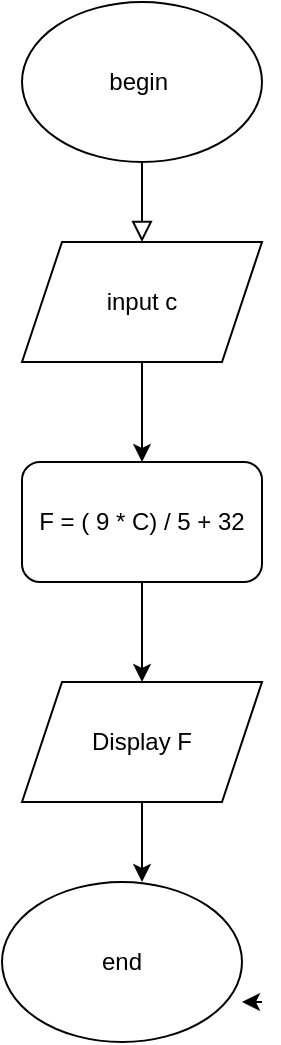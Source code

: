 <mxfile version="20.7.4" type="device"><diagram id="C5RBs43oDa-KdzZeNtuy" name="Page-1"><mxGraphModel dx="1050" dy="577" grid="1" gridSize="10" guides="1" tooltips="1" connect="1" arrows="1" fold="1" page="1" pageScale="1" pageWidth="827" pageHeight="1169" math="0" shadow="0"><root><mxCell id="WIyWlLk6GJQsqaUBKTNV-0"/><mxCell id="WIyWlLk6GJQsqaUBKTNV-1" parent="WIyWlLk6GJQsqaUBKTNV-0"/><mxCell id="WIyWlLk6GJQsqaUBKTNV-2" value="" style="rounded=0;html=1;jettySize=auto;orthogonalLoop=1;fontSize=11;endArrow=block;endFill=0;endSize=8;strokeWidth=1;shadow=0;labelBackgroundColor=none;edgeStyle=orthogonalEdgeStyle;" parent="WIyWlLk6GJQsqaUBKTNV-1" edge="1"><mxGeometry relative="1" as="geometry"><mxPoint x="220" y="140" as="sourcePoint"/><mxPoint x="220" y="200" as="targetPoint"/><Array as="points"><mxPoint x="220" y="200"/><mxPoint x="220" y="200"/></Array></mxGeometry></mxCell><mxCell id="uwmWfoObD-VWCL4jdELA-0" value="begin&amp;nbsp;" style="ellipse;whiteSpace=wrap;html=1;" vertex="1" parent="WIyWlLk6GJQsqaUBKTNV-1"><mxGeometry x="160" y="80" width="120" height="80" as="geometry"/></mxCell><mxCell id="uwmWfoObD-VWCL4jdELA-2" value="input c" style="shape=parallelogram;perimeter=parallelogramPerimeter;whiteSpace=wrap;html=1;fixedSize=1;" vertex="1" parent="WIyWlLk6GJQsqaUBKTNV-1"><mxGeometry x="160" y="200" width="120" height="60" as="geometry"/></mxCell><mxCell id="uwmWfoObD-VWCL4jdELA-3" value="" style="endArrow=classic;html=1;rounded=0;exitX=0.5;exitY=1;exitDx=0;exitDy=0;" edge="1" parent="WIyWlLk6GJQsqaUBKTNV-1" source="uwmWfoObD-VWCL4jdELA-5"><mxGeometry width="50" height="50" relative="1" as="geometry"><mxPoint x="195" y="420" as="sourcePoint"/><mxPoint x="220" y="420" as="targetPoint"/></mxGeometry></mxCell><mxCell id="uwmWfoObD-VWCL4jdELA-4" value="" style="endArrow=classic;html=1;rounded=0;exitX=0.5;exitY=1;exitDx=0;exitDy=0;" edge="1" parent="WIyWlLk6GJQsqaUBKTNV-1" source="uwmWfoObD-VWCL4jdELA-2"><mxGeometry width="50" height="50" relative="1" as="geometry"><mxPoint x="200" y="270" as="sourcePoint"/><mxPoint x="220" y="310" as="targetPoint"/></mxGeometry></mxCell><mxCell id="uwmWfoObD-VWCL4jdELA-5" value="F = ( 9 * C) / 5 + 32" style="rounded=1;whiteSpace=wrap;html=1;" vertex="1" parent="WIyWlLk6GJQsqaUBKTNV-1"><mxGeometry x="160" y="310" width="120" height="60" as="geometry"/></mxCell><mxCell id="uwmWfoObD-VWCL4jdELA-6" value="Display F" style="shape=parallelogram;perimeter=parallelogramPerimeter;whiteSpace=wrap;html=1;fixedSize=1;" vertex="1" parent="WIyWlLk6GJQsqaUBKTNV-1"><mxGeometry x="160" y="420" width="120" height="60" as="geometry"/></mxCell><mxCell id="uwmWfoObD-VWCL4jdELA-7" value="" style="endArrow=classic;html=1;rounded=0;exitX=0.5;exitY=1;exitDx=0;exitDy=0;" edge="1" parent="WIyWlLk6GJQsqaUBKTNV-1" source="uwmWfoObD-VWCL4jdELA-6"><mxGeometry width="50" height="50" relative="1" as="geometry"><mxPoint x="190" y="530" as="sourcePoint"/><mxPoint x="220" y="520" as="targetPoint"/></mxGeometry></mxCell><mxCell id="uwmWfoObD-VWCL4jdELA-10" style="edgeStyle=orthogonalEdgeStyle;rounded=0;orthogonalLoop=1;jettySize=auto;html=1;exitX=1;exitY=1;exitDx=0;exitDy=0;" edge="1" parent="WIyWlLk6GJQsqaUBKTNV-1"><mxGeometry relative="1" as="geometry"><mxPoint x="270" y="580" as="targetPoint"/><mxPoint x="280" y="580" as="sourcePoint"/></mxGeometry></mxCell><mxCell id="uwmWfoObD-VWCL4jdELA-12" value="end" style="ellipse;whiteSpace=wrap;html=1;" vertex="1" parent="WIyWlLk6GJQsqaUBKTNV-1"><mxGeometry x="150" y="520" width="120" height="80" as="geometry"/></mxCell></root></mxGraphModel></diagram></mxfile>